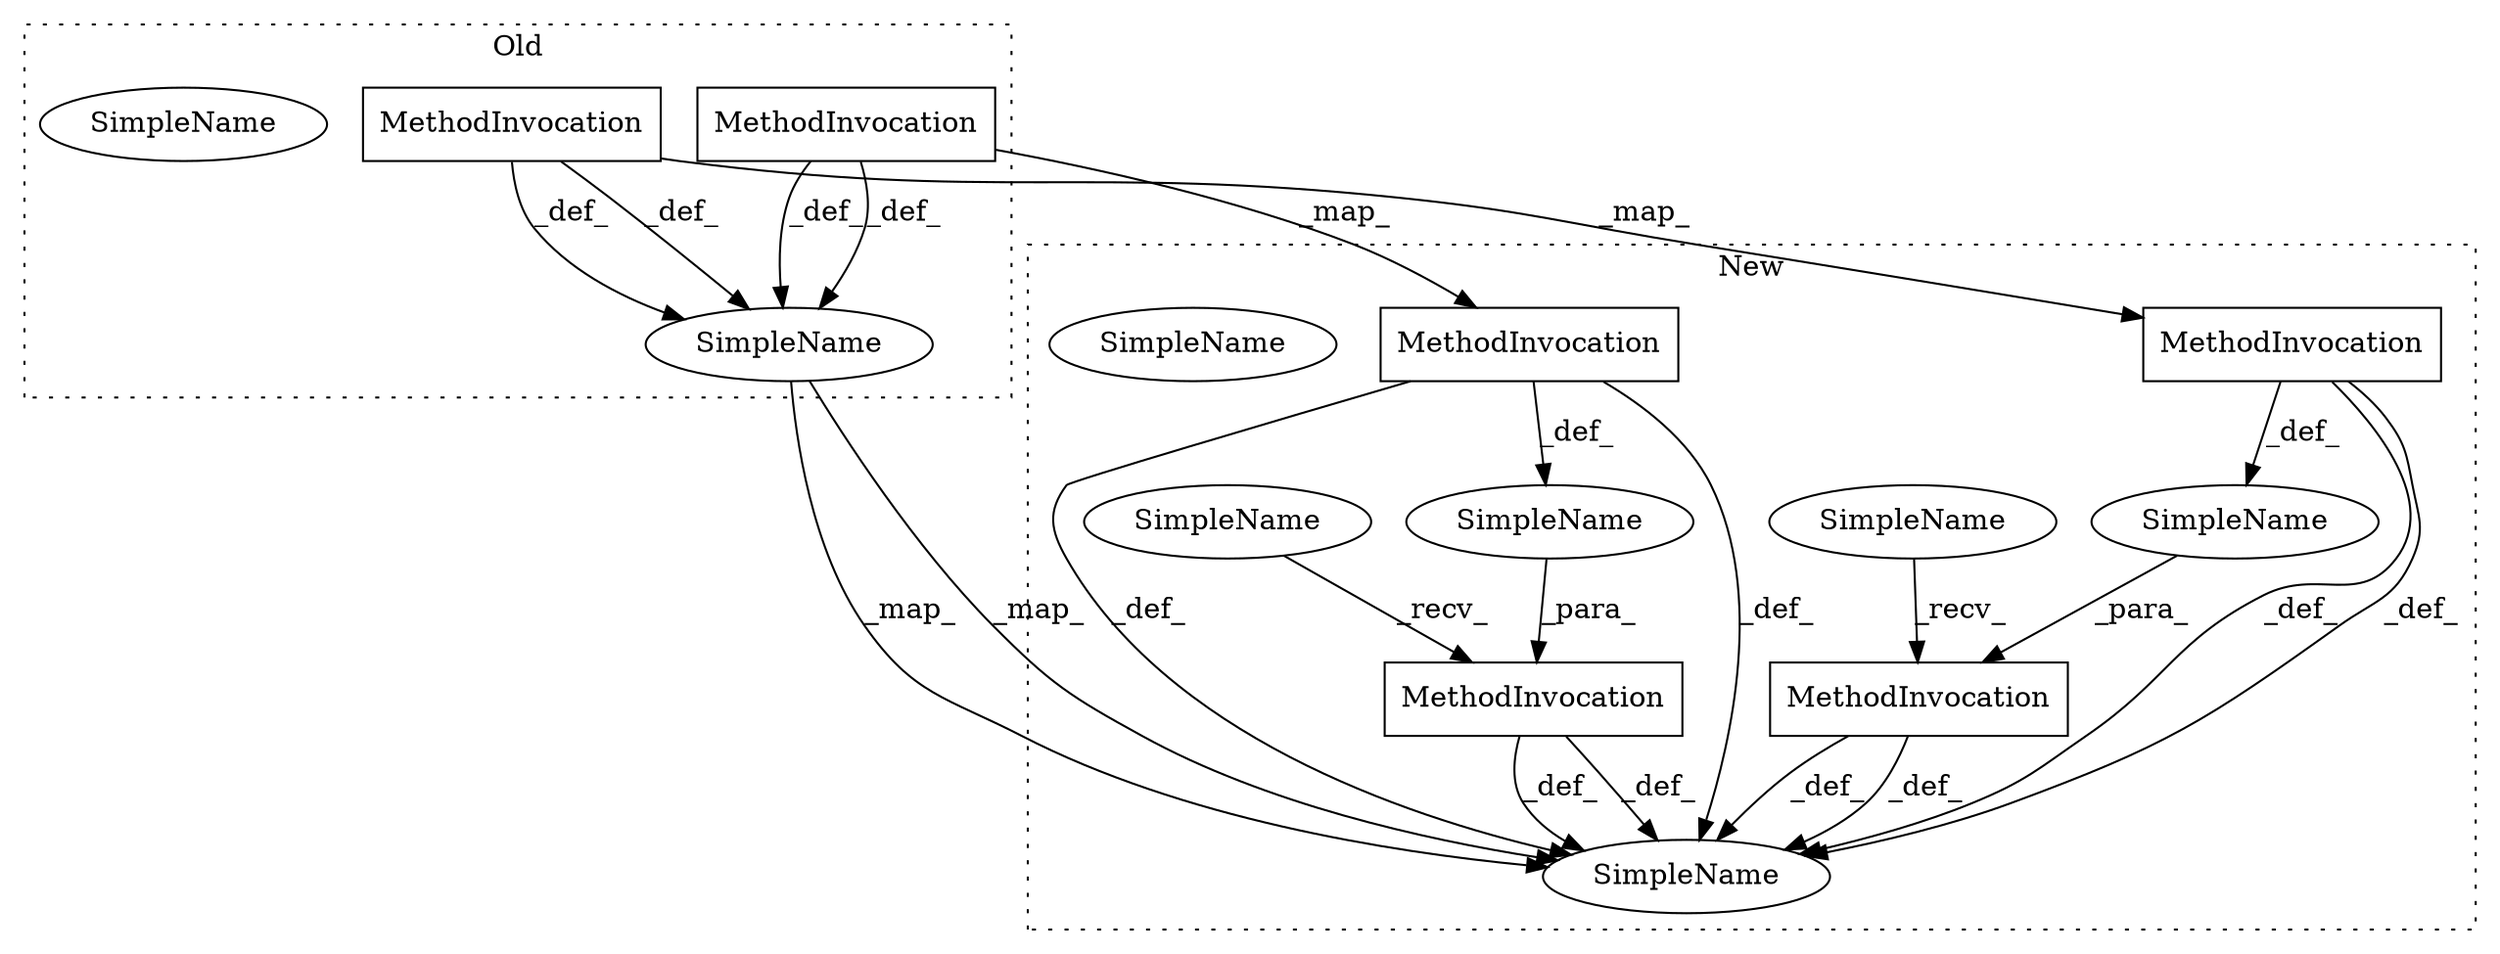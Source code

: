 digraph G {
subgraph cluster0 {
2 [label="MethodInvocation" a="32" s="24081,24121" l="9,1" shape="box"];
5 [label="MethodInvocation" a="32" s="23983,24025" l="9,1" shape="box"];
13 [label="SimpleName" a="42" s="23599" l="4" shape="ellipse"];
14 [label="SimpleName" a="42" s="23599" l="4" shape="ellipse"];
label = "Old";
style="dotted";
}
subgraph cluster1 {
1 [label="MethodInvocation" a="32" s="23986,24036" l="4,1" shape="box"];
3 [label="MethodInvocation" a="32" s="23993,24035" l="9,1" shape="box"];
4 [label="MethodInvocation" a="32" s="24102,24142" l="9,1" shape="box"];
6 [label="MethodInvocation" a="32" s="24095,24143" l="4,1" shape="box"];
7 [label="SimpleName" a="42" s="23980" l="5" shape="ellipse"];
8 [label="SimpleName" a="42" s="23599" l="4" shape="ellipse"];
9 [label="SimpleName" a="42" s="23599" l="4" shape="ellipse"];
10 [label="SimpleName" a="42" s="" l="" shape="ellipse"];
11 [label="SimpleName" a="42" s="" l="" shape="ellipse"];
12 [label="SimpleName" a="42" s="24089" l="5" shape="ellipse"];
label = "New";
style="dotted";
}
1 -> 8 [label="_def_"];
1 -> 8 [label="_def_"];
2 -> 14 [label="_def_"];
2 -> 4 [label="_map_"];
2 -> 14 [label="_def_"];
3 -> 8 [label="_def_"];
3 -> 8 [label="_def_"];
3 -> 11 [label="_def_"];
4 -> 8 [label="_def_"];
4 -> 8 [label="_def_"];
4 -> 10 [label="_def_"];
5 -> 3 [label="_map_"];
5 -> 14 [label="_def_"];
5 -> 14 [label="_def_"];
6 -> 8 [label="_def_"];
6 -> 8 [label="_def_"];
7 -> 1 [label="_recv_"];
10 -> 6 [label="_para_"];
11 -> 1 [label="_para_"];
12 -> 6 [label="_recv_"];
14 -> 8 [label="_map_"];
14 -> 8 [label="_map_"];
}